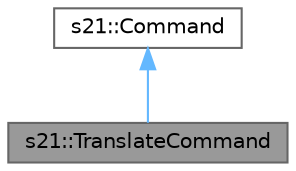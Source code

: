 digraph "s21::TranslateCommand"
{
 // LATEX_PDF_SIZE
  bgcolor="transparent";
  edge [fontname=Helvetica,fontsize=10,labelfontname=Helvetica,labelfontsize=10];
  node [fontname=Helvetica,fontsize=10,shape=box,height=0.2,width=0.4];
  Node1 [id="Node000001",label="s21::TranslateCommand",height=0.2,width=0.4,color="gray40", fillcolor="grey60", style="filled", fontcolor="black",tooltip="Класс, отвечающий за комманды перемещения по X,Y,Z."];
  Node2 -> Node1 [id="edge1_Node000001_Node000002",dir="back",color="steelblue1",style="solid",tooltip=" "];
  Node2 [id="Node000002",label="s21::Command",height=0.2,width=0.4,color="gray40", fillcolor="white", style="filled",URL="$classs21_1_1Command.html",tooltip="Класс, реализующий паттерн команда для афинных преобразований и изменения вершин и ребер"];
}

